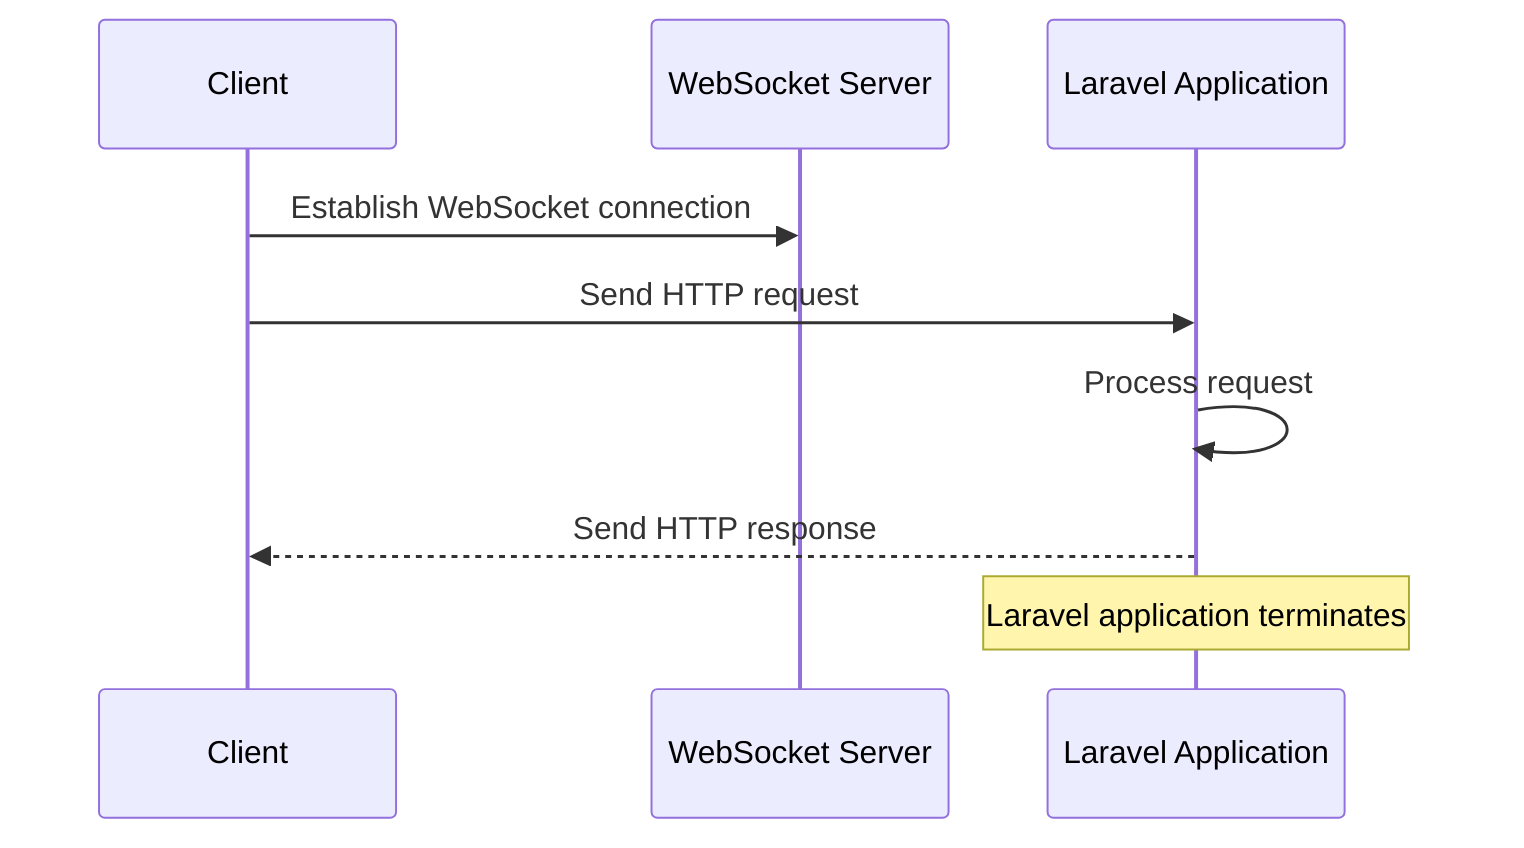 sequenceDiagram
  participant C as Client
  participant WS as WebSocket Server
  participant L as Laravel Application
  C->>WS: Establish WebSocket connection
  C->>L: Send HTTP request
  L->>L: Process request
  L-->>C: Send HTTP response
  Note over L: Laravel application terminates